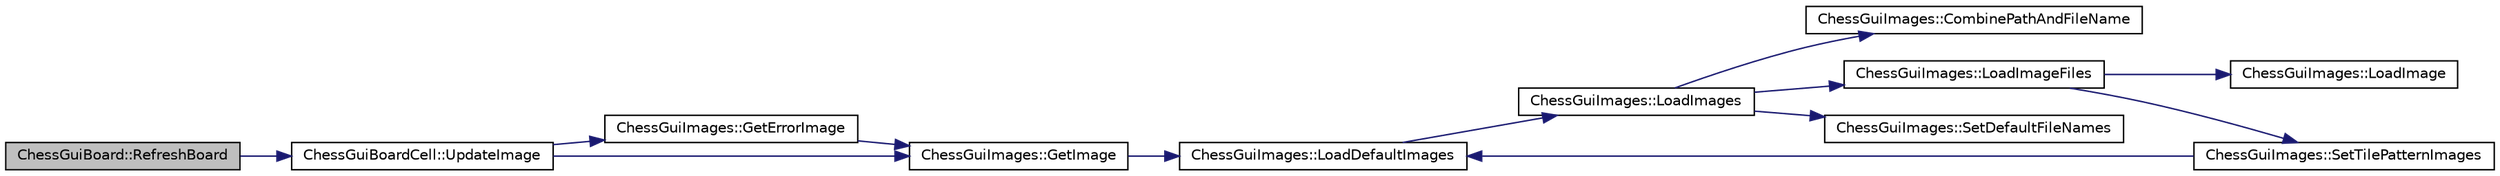 digraph G
{
  bgcolor="transparent";
  edge [fontname="Helvetica",fontsize="10",labelfontname="Helvetica",labelfontsize="10"];
  node [fontname="Helvetica",fontsize="10",shape=record];
  rankdir=LR;
  Node1 [label="ChessGuiBoard::RefreshBoard",height=0.2,width=0.4,color="black", fillcolor="grey75", style="filled" fontcolor="black"];
  Node1 -> Node2 [color="midnightblue",fontsize="10",style="solid",fontname="Helvetica"];
  Node2 [label="ChessGuiBoardCell::UpdateImage",height=0.2,width=0.4,color="black",URL="$d7/d31/classChessGuiBoardCell.html#a14d4bcdc18a94ab74b840d1453533fac",tooltip="Draw all visible layers to image."];
  Node2 -> Node3 [color="midnightblue",fontsize="10",style="solid",fontname="Helvetica"];
  Node3 [label="ChessGuiImages::GetErrorImage",height=0.2,width=0.4,color="black",URL="$d3/d0c/classChessGuiImages.html#acea2ef3f81e33b4e8894ad13ffe845de"];
  Node3 -> Node4 [color="midnightblue",fontsize="10",style="solid",fontname="Helvetica"];
  Node4 [label="ChessGuiImages::GetImage",height=0.2,width=0.4,color="black",URL="$d3/d0c/classChessGuiImages.html#adc960269e94c9a376f1a62416c5f1dc3"];
  Node4 -> Node5 [color="midnightblue",fontsize="10",style="solid",fontname="Helvetica"];
  Node5 [label="ChessGuiImages::LoadDefaultImages",height=0.2,width=0.4,color="black",URL="$d3/d0c/classChessGuiImages.html#a57e91bb4124d6669d1aedeedd067f6af",tooltip="Loads images using the default names (SetDefaultFileNames) and a default path set at compile time..."];
  Node5 -> Node6 [color="midnightblue",fontsize="10",style="solid",fontname="Helvetica"];
  Node6 [label="ChessGuiImages::LoadImages",height=0.2,width=0.4,color="black",URL="$d3/d0c/classChessGuiImages.html#acfa291be8779b457d12e80a6a29686d6",tooltip="looks in directory defined by path for images following default naming (SetDefaultFileNames)"];
  Node6 -> Node7 [color="midnightblue",fontsize="10",style="solid",fontname="Helvetica"];
  Node7 [label="ChessGuiImages::CombinePathAndFileName",height=0.2,width=0.4,color="black",URL="$d3/d0c/classChessGuiImages.html#a7783367b689ddd77abf432a9fab97ff4",tooltip="Prepends path to the contents of imagePaths Does not modify any element of imagePaths that is empty (..."];
  Node6 -> Node8 [color="midnightblue",fontsize="10",style="solid",fontname="Helvetica"];
  Node8 [label="ChessGuiImages::LoadImageFiles",height=0.2,width=0.4,color="black",URL="$d3/d0c/classChessGuiImages.html#a1c2ada8d071aa420285949d1463bff80",tooltip="Attempts to load the values of imagePaths as Gdk::Pixbufs into images, matching indexes."];
  Node8 -> Node9 [color="midnightblue",fontsize="10",style="solid",fontname="Helvetica"];
  Node9 [label="ChessGuiImages::LoadImage",height=0.2,width=0.4,color="black",URL="$d3/d0c/classChessGuiImages.html#aedc5de514ad917457fdcdc6369e4b349",tooltip="Loads individual image with file located at path."];
  Node8 -> Node10 [color="midnightblue",fontsize="10",style="solid",fontname="Helvetica"];
  Node10 [label="ChessGuiImages::SetTilePatternImages",height=0.2,width=0.4,color="black",URL="$d3/d0c/classChessGuiImages.html#ad53cbd771cda6c7adb979bf128ade1e4",tooltip="Checks to see if a tile image was provided, if not, sets the tile to use BLACK_SQUARE or WHITE_SQUARE..."];
  Node10 -> Node5 [color="midnightblue",fontsize="10",style="solid",fontname="Helvetica"];
  Node6 -> Node11 [color="midnightblue",fontsize="10",style="solid",fontname="Helvetica"];
  Node11 [label="ChessGuiImages::SetDefaultFileNames",height=0.2,width=0.4,color="black",URL="$d3/d0c/classChessGuiImages.html#a90ff5eac1aa6937514ba37ad2655220d",tooltip="loads default filenames into imagePaths"];
  Node2 -> Node4 [color="midnightblue",fontsize="10",style="solid",fontname="Helvetica"];
}
